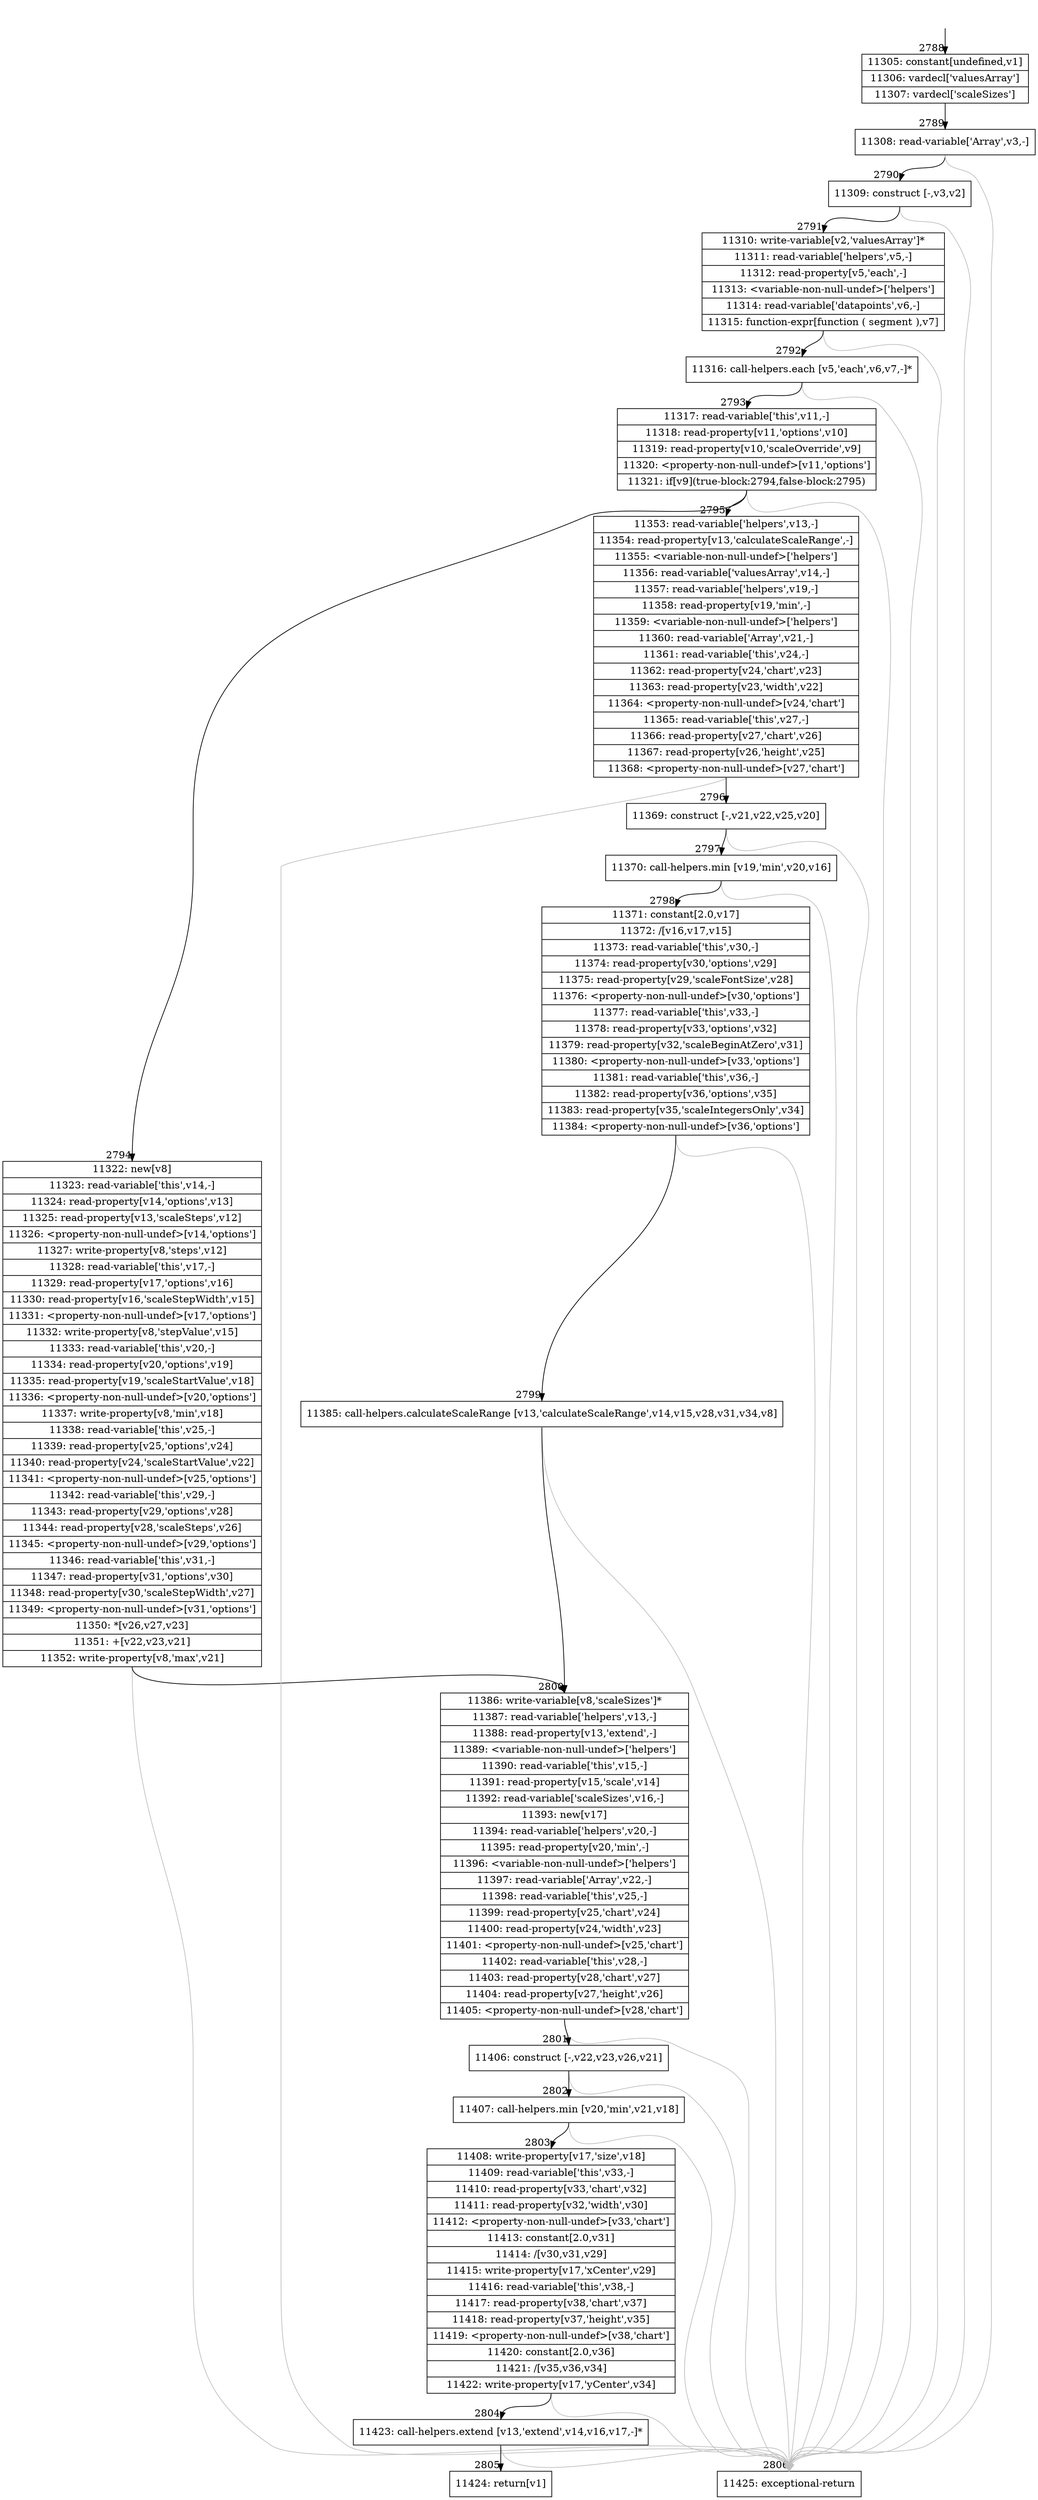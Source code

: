 digraph {
rankdir="TD"
BB_entry263[shape=none,label=""];
BB_entry263 -> BB2788 [tailport=s, headport=n, headlabel="    2788"]
BB2788 [shape=record label="{11305: constant[undefined,v1]|11306: vardecl['valuesArray']|11307: vardecl['scaleSizes']}" ] 
BB2788 -> BB2789 [tailport=s, headport=n, headlabel="      2789"]
BB2789 [shape=record label="{11308: read-variable['Array',v3,-]}" ] 
BB2789 -> BB2790 [tailport=s, headport=n, headlabel="      2790"]
BB2789 -> BB2806 [tailport=s, headport=n, color=gray, headlabel="      2806"]
BB2790 [shape=record label="{11309: construct [-,v3,v2]}" ] 
BB2790 -> BB2791 [tailport=s, headport=n, headlabel="      2791"]
BB2790 -> BB2806 [tailport=s, headport=n, color=gray]
BB2791 [shape=record label="{11310: write-variable[v2,'valuesArray']*|11311: read-variable['helpers',v5,-]|11312: read-property[v5,'each',-]|11313: \<variable-non-null-undef\>['helpers']|11314: read-variable['datapoints',v6,-]|11315: function-expr[function ( segment ),v7]}" ] 
BB2791 -> BB2792 [tailport=s, headport=n, headlabel="      2792"]
BB2791 -> BB2806 [tailport=s, headport=n, color=gray]
BB2792 [shape=record label="{11316: call-helpers.each [v5,'each',v6,v7,-]*}" ] 
BB2792 -> BB2793 [tailport=s, headport=n, headlabel="      2793"]
BB2792 -> BB2806 [tailport=s, headport=n, color=gray]
BB2793 [shape=record label="{11317: read-variable['this',v11,-]|11318: read-property[v11,'options',v10]|11319: read-property[v10,'scaleOverride',v9]|11320: \<property-non-null-undef\>[v11,'options']|11321: if[v9](true-block:2794,false-block:2795)}" ] 
BB2793 -> BB2794 [tailport=s, headport=n, headlabel="      2794"]
BB2793 -> BB2795 [tailport=s, headport=n, headlabel="      2795"]
BB2793 -> BB2806 [tailport=s, headport=n, color=gray]
BB2794 [shape=record label="{11322: new[v8]|11323: read-variable['this',v14,-]|11324: read-property[v14,'options',v13]|11325: read-property[v13,'scaleSteps',v12]|11326: \<property-non-null-undef\>[v14,'options']|11327: write-property[v8,'steps',v12]|11328: read-variable['this',v17,-]|11329: read-property[v17,'options',v16]|11330: read-property[v16,'scaleStepWidth',v15]|11331: \<property-non-null-undef\>[v17,'options']|11332: write-property[v8,'stepValue',v15]|11333: read-variable['this',v20,-]|11334: read-property[v20,'options',v19]|11335: read-property[v19,'scaleStartValue',v18]|11336: \<property-non-null-undef\>[v20,'options']|11337: write-property[v8,'min',v18]|11338: read-variable['this',v25,-]|11339: read-property[v25,'options',v24]|11340: read-property[v24,'scaleStartValue',v22]|11341: \<property-non-null-undef\>[v25,'options']|11342: read-variable['this',v29,-]|11343: read-property[v29,'options',v28]|11344: read-property[v28,'scaleSteps',v26]|11345: \<property-non-null-undef\>[v29,'options']|11346: read-variable['this',v31,-]|11347: read-property[v31,'options',v30]|11348: read-property[v30,'scaleStepWidth',v27]|11349: \<property-non-null-undef\>[v31,'options']|11350: *[v26,v27,v23]|11351: +[v22,v23,v21]|11352: write-property[v8,'max',v21]}" ] 
BB2794 -> BB2800 [tailport=s, headport=n, headlabel="      2800"]
BB2794 -> BB2806 [tailport=s, headport=n, color=gray]
BB2795 [shape=record label="{11353: read-variable['helpers',v13,-]|11354: read-property[v13,'calculateScaleRange',-]|11355: \<variable-non-null-undef\>['helpers']|11356: read-variable['valuesArray',v14,-]|11357: read-variable['helpers',v19,-]|11358: read-property[v19,'min',-]|11359: \<variable-non-null-undef\>['helpers']|11360: read-variable['Array',v21,-]|11361: read-variable['this',v24,-]|11362: read-property[v24,'chart',v23]|11363: read-property[v23,'width',v22]|11364: \<property-non-null-undef\>[v24,'chart']|11365: read-variable['this',v27,-]|11366: read-property[v27,'chart',v26]|11367: read-property[v26,'height',v25]|11368: \<property-non-null-undef\>[v27,'chart']}" ] 
BB2795 -> BB2796 [tailport=s, headport=n, headlabel="      2796"]
BB2795 -> BB2806 [tailport=s, headport=n, color=gray]
BB2796 [shape=record label="{11369: construct [-,v21,v22,v25,v20]}" ] 
BB2796 -> BB2797 [tailport=s, headport=n, headlabel="      2797"]
BB2796 -> BB2806 [tailport=s, headport=n, color=gray]
BB2797 [shape=record label="{11370: call-helpers.min [v19,'min',v20,v16]}" ] 
BB2797 -> BB2798 [tailport=s, headport=n, headlabel="      2798"]
BB2797 -> BB2806 [tailport=s, headport=n, color=gray]
BB2798 [shape=record label="{11371: constant[2.0,v17]|11372: /[v16,v17,v15]|11373: read-variable['this',v30,-]|11374: read-property[v30,'options',v29]|11375: read-property[v29,'scaleFontSize',v28]|11376: \<property-non-null-undef\>[v30,'options']|11377: read-variable['this',v33,-]|11378: read-property[v33,'options',v32]|11379: read-property[v32,'scaleBeginAtZero',v31]|11380: \<property-non-null-undef\>[v33,'options']|11381: read-variable['this',v36,-]|11382: read-property[v36,'options',v35]|11383: read-property[v35,'scaleIntegersOnly',v34]|11384: \<property-non-null-undef\>[v36,'options']}" ] 
BB2798 -> BB2799 [tailport=s, headport=n, headlabel="      2799"]
BB2798 -> BB2806 [tailport=s, headport=n, color=gray]
BB2799 [shape=record label="{11385: call-helpers.calculateScaleRange [v13,'calculateScaleRange',v14,v15,v28,v31,v34,v8]}" ] 
BB2799 -> BB2800 [tailport=s, headport=n]
BB2799 -> BB2806 [tailport=s, headport=n, color=gray]
BB2800 [shape=record label="{11386: write-variable[v8,'scaleSizes']*|11387: read-variable['helpers',v13,-]|11388: read-property[v13,'extend',-]|11389: \<variable-non-null-undef\>['helpers']|11390: read-variable['this',v15,-]|11391: read-property[v15,'scale',v14]|11392: read-variable['scaleSizes',v16,-]|11393: new[v17]|11394: read-variable['helpers',v20,-]|11395: read-property[v20,'min',-]|11396: \<variable-non-null-undef\>['helpers']|11397: read-variable['Array',v22,-]|11398: read-variable['this',v25,-]|11399: read-property[v25,'chart',v24]|11400: read-property[v24,'width',v23]|11401: \<property-non-null-undef\>[v25,'chart']|11402: read-variable['this',v28,-]|11403: read-property[v28,'chart',v27]|11404: read-property[v27,'height',v26]|11405: \<property-non-null-undef\>[v28,'chart']}" ] 
BB2800 -> BB2801 [tailport=s, headport=n, headlabel="      2801"]
BB2800 -> BB2806 [tailport=s, headport=n, color=gray]
BB2801 [shape=record label="{11406: construct [-,v22,v23,v26,v21]}" ] 
BB2801 -> BB2802 [tailport=s, headport=n, headlabel="      2802"]
BB2801 -> BB2806 [tailport=s, headport=n, color=gray]
BB2802 [shape=record label="{11407: call-helpers.min [v20,'min',v21,v18]}" ] 
BB2802 -> BB2803 [tailport=s, headport=n, headlabel="      2803"]
BB2802 -> BB2806 [tailport=s, headport=n, color=gray]
BB2803 [shape=record label="{11408: write-property[v17,'size',v18]|11409: read-variable['this',v33,-]|11410: read-property[v33,'chart',v32]|11411: read-property[v32,'width',v30]|11412: \<property-non-null-undef\>[v33,'chart']|11413: constant[2.0,v31]|11414: /[v30,v31,v29]|11415: write-property[v17,'xCenter',v29]|11416: read-variable['this',v38,-]|11417: read-property[v38,'chart',v37]|11418: read-property[v37,'height',v35]|11419: \<property-non-null-undef\>[v38,'chart']|11420: constant[2.0,v36]|11421: /[v35,v36,v34]|11422: write-property[v17,'yCenter',v34]}" ] 
BB2803 -> BB2804 [tailport=s, headport=n, headlabel="      2804"]
BB2803 -> BB2806 [tailport=s, headport=n, color=gray]
BB2804 [shape=record label="{11423: call-helpers.extend [v13,'extend',v14,v16,v17,-]*}" ] 
BB2804 -> BB2805 [tailport=s, headport=n, headlabel="      2805"]
BB2804 -> BB2806 [tailport=s, headport=n, color=gray]
BB2805 [shape=record label="{11424: return[v1]}" ] 
BB2806 [shape=record label="{11425: exceptional-return}" ] 
//#$~ 3071
}
